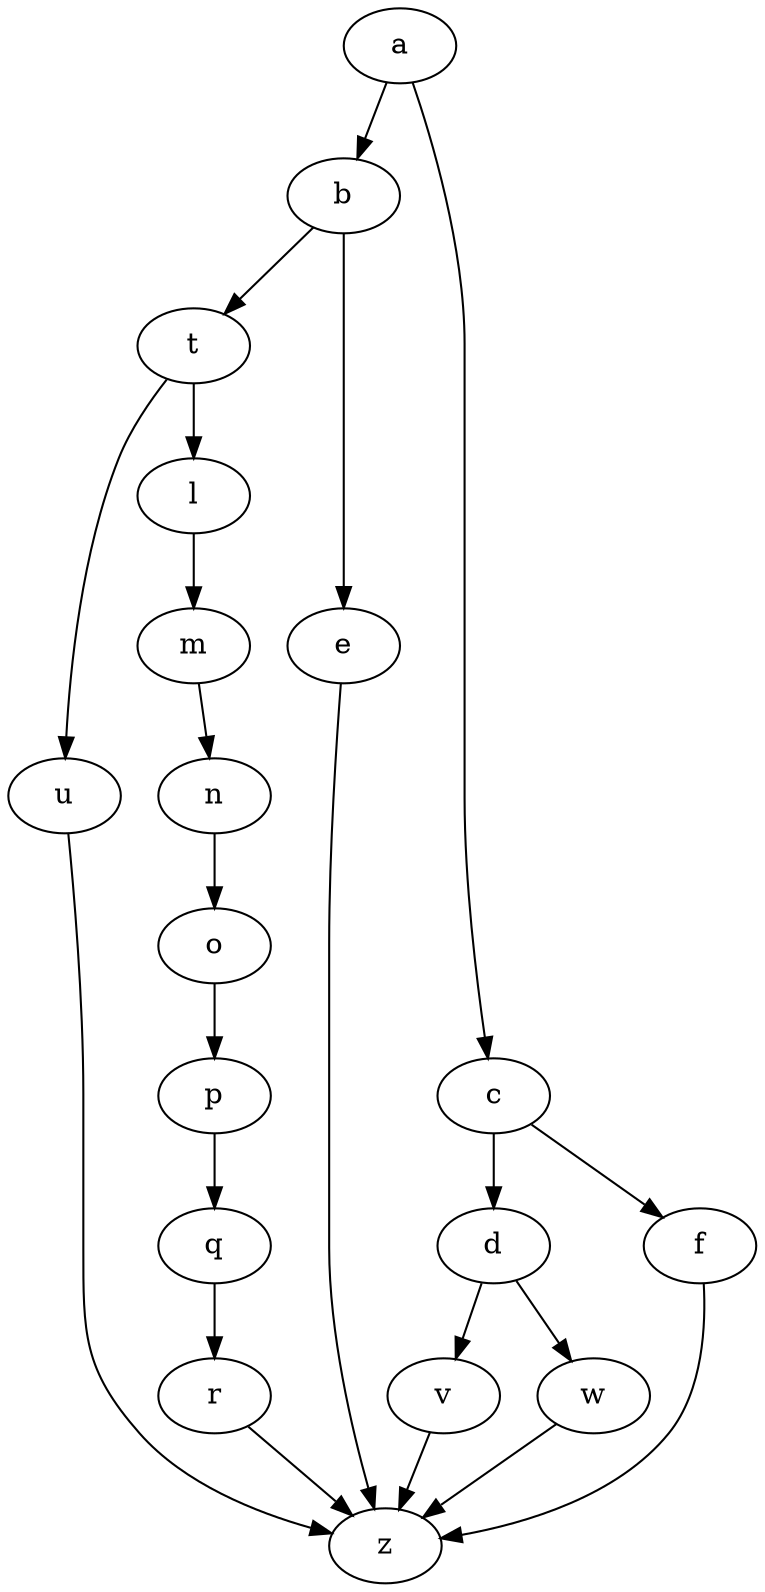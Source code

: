 Digraph CallChain {
    a -> b;
    a -> c;
    b -> t;
    b -> e;
    e -> z;
    t -> u;
    u -> z;
    t -> l;
    l -> m;
    m -> n;
    n -> o;
    o -> p;
    p -> q;
    q -> r;
    r -> z;
    c -> d;
    d -> v;
    d -> w;
    w -> z;
    v -> z;
    c -> f;
    f -> z;
}
